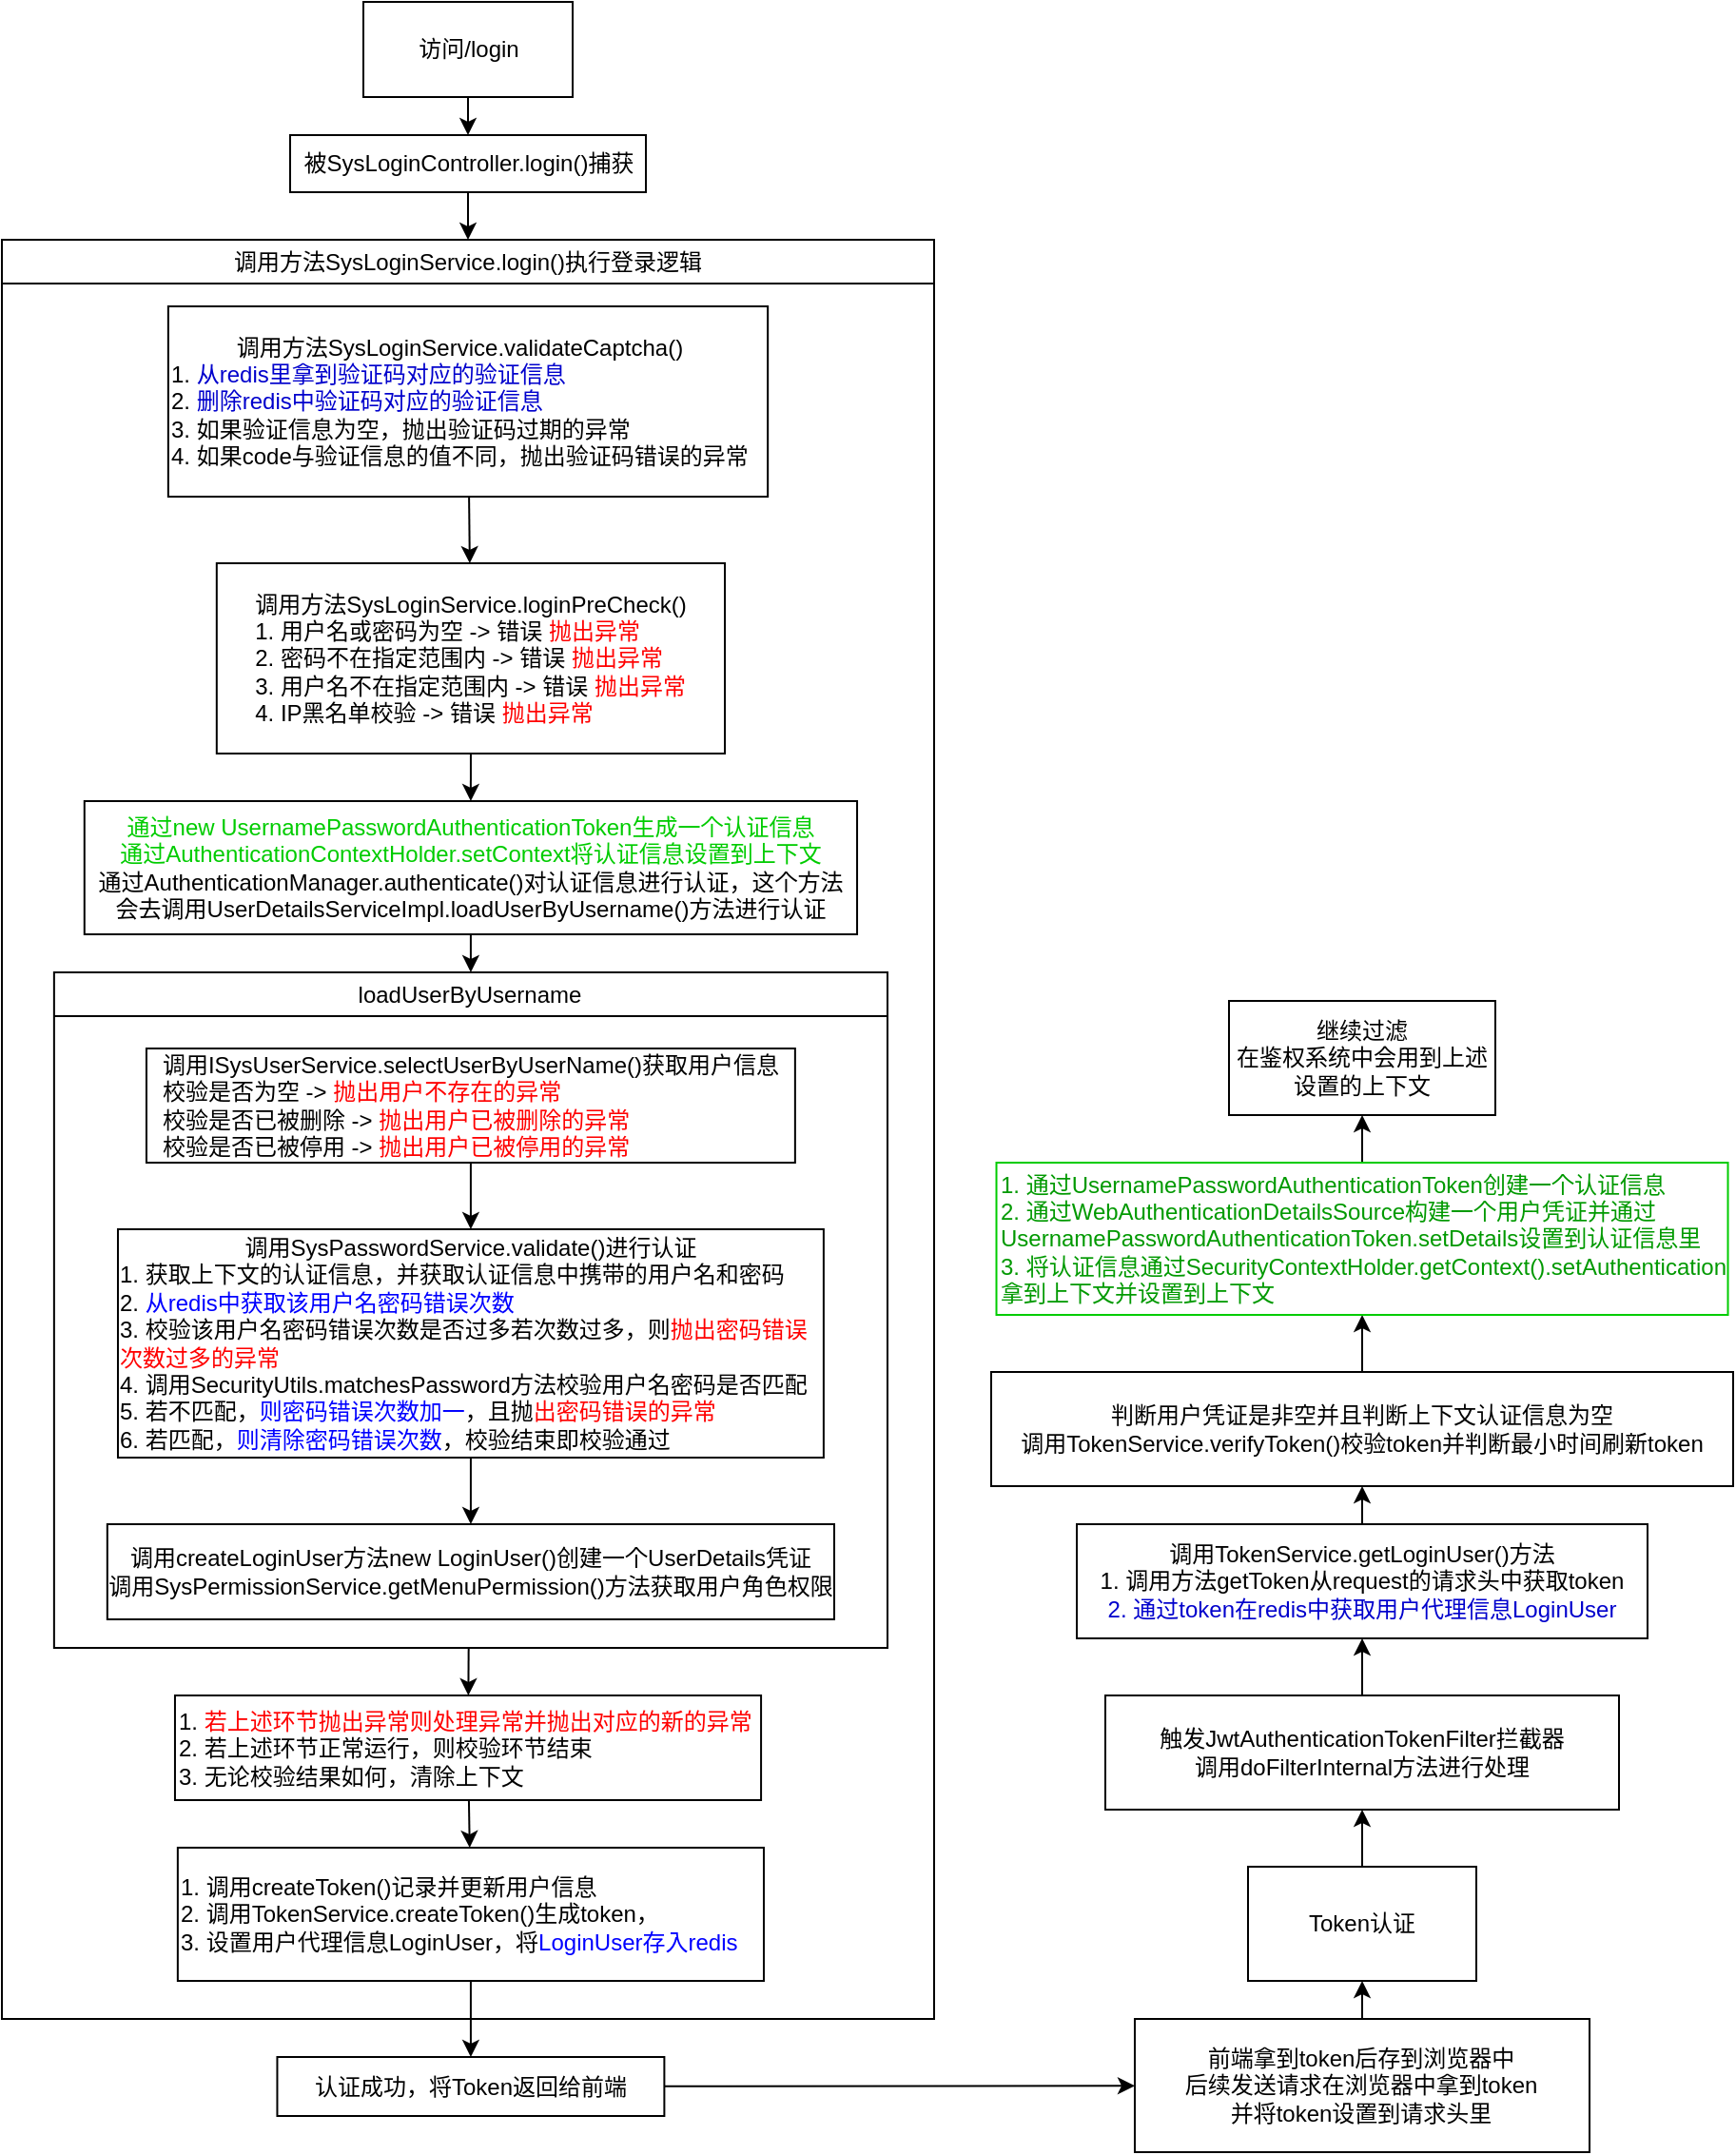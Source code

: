 <mxfile>
    <diagram id="IyeDk-cAWrKOq7F3gyWb" name="第 1 页">
        <mxGraphModel dx="344" dy="766" grid="1" gridSize="10" guides="1" tooltips="1" connect="1" arrows="1" fold="1" page="1" pageScale="1" pageWidth="827" pageHeight="1169" background="#FFFFFF" math="0" shadow="0">
            <root>
                <mxCell id="0"/>
                <mxCell id="1" parent="0"/>
                <mxCell id="7" value="" style="edgeStyle=none;html=1;" parent="1" source="5" target="6" edge="1">
                    <mxGeometry relative="1" as="geometry"/>
                </mxCell>
                <mxCell id="5" value="访问/login" style="html=1;" parent="1" vertex="1">
                    <mxGeometry x="300" y="30" width="110" height="50" as="geometry"/>
                </mxCell>
                <mxCell id="9" value="" style="edgeStyle=none;html=1;" parent="1" source="6" target="20" edge="1">
                    <mxGeometry relative="1" as="geometry">
                        <mxPoint x="359.0" y="200" as="targetPoint"/>
                    </mxGeometry>
                </mxCell>
                <mxCell id="6" value="被SysLoginController.login()捕获" style="html=1;" parent="1" vertex="1">
                    <mxGeometry x="261.5" y="100" width="187" height="30" as="geometry"/>
                </mxCell>
                <mxCell id="20" value="&lt;span style=&quot;font-weight: 400;&quot;&gt;调用方法SysLoginService.login()执行登录逻辑&lt;/span&gt;" style="swimlane;whiteSpace=wrap;html=1;" parent="1" vertex="1">
                    <mxGeometry x="110" y="155" width="490" height="935" as="geometry">
                        <mxRectangle x="109" y="195" width="290" height="30" as="alternateBounds"/>
                    </mxGeometry>
                </mxCell>
                <mxCell id="22" value="" style="edgeStyle=none;html=1;" parent="20" source="10" target="21" edge="1">
                    <mxGeometry relative="1" as="geometry"/>
                </mxCell>
                <mxCell id="10" value="&lt;div style=&quot;text-align: center;&quot;&gt;&lt;span style=&quot;background-color: transparent;&quot;&gt;调用方法SysLoginService.validateCaptcha()&lt;/span&gt;&lt;/div&gt;&lt;div style=&quot;&quot;&gt;&lt;span style=&quot;background-color: transparent;&quot;&gt;1. &lt;/span&gt;&lt;font style=&quot;background-color: transparent; color: rgb(0, 0, 204);&quot;&gt;从redis里拿到验证码对应的验证信息&lt;/font&gt;&lt;/div&gt;&lt;div style=&quot;&quot;&gt;&lt;span style=&quot;background-color: transparent;&quot;&gt;2. &lt;/span&gt;&lt;font style=&quot;background-color: transparent; color: rgb(0, 0, 204);&quot;&gt;删除redis中验证码对应的验证信息&lt;/font&gt;&lt;/div&gt;&lt;div style=&quot;&quot;&gt;&lt;span style=&quot;background-color: transparent;&quot;&gt;3. 如果验证信息为空，&lt;/span&gt;&lt;font style=&quot;background-color: transparent;&quot;&gt;抛出验证码过期的异常&lt;/font&gt;&lt;/div&gt;&lt;div style=&quot;&quot;&gt;&lt;span style=&quot;background-color: transparent;&quot;&gt;4. 如果code与验证信息的值不同，&lt;/span&gt;&lt;font style=&quot;background-color: transparent;&quot;&gt;抛出验证码错误的异常&lt;/font&gt;&lt;/div&gt;" style="html=1;align=left;" parent="20" vertex="1">
                    <mxGeometry x="87.43" y="35" width="315.15" height="100" as="geometry"/>
                </mxCell>
                <mxCell id="24" value="" style="edgeStyle=none;html=1;" parent="20" source="21" target="23" edge="1">
                    <mxGeometry relative="1" as="geometry"/>
                </mxCell>
                <mxCell id="21" value="调用方法SysLoginService.loginPreCheck()&lt;br&gt;&lt;div style=&quot;text-align: left;&quot;&gt;&lt;span style=&quot;background-color: transparent;&quot;&gt;1. &lt;/span&gt;&lt;font style=&quot;background-color: transparent;&quot;&gt;用户名或密码为空 -&amp;gt; 错误 &lt;font style=&quot;color: rgb(255, 0, 0);&quot;&gt;抛出异常&lt;/font&gt;&lt;/font&gt;&lt;/div&gt;&lt;div style=&quot;text-align: left;&quot;&gt;&lt;span style=&quot;background-color: transparent;&quot;&gt;2. &lt;/span&gt;&lt;font style=&quot;background-color: transparent;&quot;&gt;密码不在指定范围内 -&amp;gt; 错误 &lt;font style=&quot;color: rgb(255, 0, 0);&quot;&gt;抛出异常&lt;/font&gt;&lt;/font&gt;&lt;/div&gt;&lt;div style=&quot;text-align: left;&quot;&gt;&lt;span style=&quot;background-color: transparent;&quot;&gt;3. &lt;/span&gt;&lt;font style=&quot;background-color: transparent;&quot;&gt;用户名不在指定范围内 -&amp;gt; 错误 &lt;font style=&quot;color: rgb(255, 0, 0);&quot;&gt;抛出异常&lt;/font&gt;&lt;/font&gt;&lt;/div&gt;&lt;div style=&quot;text-align: left;&quot;&gt;&lt;span style=&quot;background-color: transparent;&quot;&gt;4. &lt;/span&gt;&lt;font style=&quot;background-color: transparent;&quot;&gt;IP黑名单校验 -&amp;gt; 错误 &lt;font style=&quot;color: rgb(255, 0, 0);&quot;&gt;抛出异常&lt;/font&gt;&lt;/font&gt;&lt;/div&gt;" style="html=1;" parent="20" vertex="1">
                    <mxGeometry x="112.91" y="170" width="267.1" height="100" as="geometry"/>
                </mxCell>
                <mxCell id="26" style="edgeStyle=none;html=1;" parent="20" source="23" target="25" edge="1">
                    <mxGeometry relative="1" as="geometry"/>
                </mxCell>
                <mxCell id="23" value="&lt;font style=&quot;color: rgb(0, 204, 0);&quot;&gt;通过new UsernamePasswordAuthenticationToken生成一个认证信息&lt;br&gt;通过AuthenticationContextHolder.setContext将认证信息设置到上下文&lt;/font&gt;&lt;br&gt;通过AuthenticationManager.authenticate()对认证信息进行认证，这个方法&lt;br&gt;会去调用UserDetailsServiceImpl.loadUserByUsername()方法进行认证" style="html=1;" parent="20" vertex="1">
                    <mxGeometry x="43.39" y="295" width="406.13" height="70" as="geometry"/>
                </mxCell>
                <mxCell id="68" style="edgeStyle=none;html=1;" edge="1" parent="20" source="25" target="40">
                    <mxGeometry relative="1" as="geometry"/>
                </mxCell>
                <mxCell id="25" value="&lt;span style=&quot;font-weight: 400;&quot;&gt;loadUserByUsername&lt;/span&gt;" style="swimlane;whiteSpace=wrap;html=1;" parent="20" vertex="1">
                    <mxGeometry x="27.43" y="385" width="438.06" height="355" as="geometry">
                        <mxRectangle x="25.98" y="380" width="160" height="30" as="alternateBounds"/>
                    </mxGeometry>
                </mxCell>
                <mxCell id="29" value="" style="edgeStyle=none;html=1;" parent="25" source="27" target="28" edge="1">
                    <mxGeometry relative="1" as="geometry"/>
                </mxCell>
                <mxCell id="27" value="调用ISysUserService.selectUserByUserName()获取用户信息&lt;br&gt;&lt;div style=&quot;text-align: left;&quot;&gt;&lt;span style=&quot;background-color: transparent;&quot;&gt;校验是否为空 -&amp;gt; &lt;/span&gt;&lt;font style=&quot;background-color: transparent; color: rgb(255, 0, 0);&quot;&gt;抛出用户不存在的异常&lt;/font&gt;&lt;/div&gt;&lt;div style=&quot;text-align: left;&quot;&gt;&lt;span style=&quot;background-color: transparent;&quot;&gt;校验是否已被删除 -&amp;gt; &lt;/span&gt;&lt;font style=&quot;background-color: transparent; color: rgb(255, 0, 0);&quot;&gt;抛出用户已被删除的异常&lt;/font&gt;&lt;/div&gt;&lt;div style=&quot;text-align: left;&quot;&gt;&lt;span style=&quot;background-color: transparent;&quot;&gt;校验是否已被停用 -&amp;gt; &lt;/span&gt;&lt;font style=&quot;background-color: transparent; color: rgb(255, 0, 0);&quot;&gt;抛出用户已被停用的异常&lt;/font&gt;&lt;/div&gt;" style="whiteSpace=wrap;html=1;" parent="25" vertex="1">
                    <mxGeometry x="48.55" y="40" width="340.95" height="60" as="geometry"/>
                </mxCell>
                <mxCell id="28" value="调用SysPasswordService.validate()进行认证&lt;br&gt;&lt;div style=&quot;text-align: left;&quot;&gt;&lt;span style=&quot;background-color: transparent;&quot;&gt;1. 获取上下文的认证信息，并获取认证信息中携带的用户名和密码&lt;/span&gt;&lt;/div&gt;&lt;div style=&quot;text-align: left;&quot;&gt;&lt;span style=&quot;background-color: transparent;&quot;&gt;2. &lt;/span&gt;&lt;font style=&quot;background-color: transparent; color: rgb(0, 0, 255);&quot;&gt;从redis中获取该用户名密码错误次数&lt;/font&gt;&lt;/div&gt;&lt;div style=&quot;text-align: left;&quot;&gt;&lt;span style=&quot;background-color: transparent;&quot;&gt;3. 校验该用户名密码错误次数是否过多&lt;/span&gt;&lt;span style=&quot;background-color: transparent;&quot;&gt;若次数过多，则&lt;/span&gt;&lt;font style=&quot;background-color: transparent; color: rgb(255, 0, 0);&quot;&gt;抛出密码错误次数过多的异常&lt;/font&gt;&lt;/div&gt;&lt;div style=&quot;text-align: left;&quot;&gt;&lt;span style=&quot;background-color: transparent;&quot;&gt;4. 调用SecurityUtils.matchesPassword方法校验用户名密码是否匹配&lt;/span&gt;&lt;/div&gt;&lt;div style=&quot;text-align: left;&quot;&gt;&lt;span style=&quot;background-color: transparent;&quot;&gt;5. 若不匹配，&lt;font style=&quot;color: rgb(0, 0, 255);&quot;&gt;则密码错误次数加一&lt;/font&gt;，且&lt;/span&gt;&lt;font style=&quot;background-color: transparent;&quot;&gt;抛&lt;font style=&quot;color: rgb(255, 0, 0);&quot;&gt;出密码错误的异常&lt;/font&gt;&lt;/font&gt;&lt;/div&gt;&lt;div style=&quot;text-align: left;&quot;&gt;&lt;span style=&quot;background-color: transparent;&quot;&gt;6. 若匹配，&lt;font style=&quot;color: rgb(0, 0, 255);&quot;&gt;则清除密码错误次数&lt;/font&gt;，校验结束即校验通过&lt;/span&gt;&lt;/div&gt;" style="whiteSpace=wrap;html=1;" parent="25" vertex="1">
                    <mxGeometry x="33.56" y="135" width="370.95" height="120" as="geometry"/>
                </mxCell>
                <mxCell id="36" value="调用createLoginUser方法new&amp;nbsp;LoginUser()创建一个UserDetails凭证&lt;br&gt;调用SysPermissionService.getMenuPermission()方法获取用户角色权限" style="html=1;" parent="25" vertex="1">
                    <mxGeometry x="27.98" y="290" width="382.09" height="50" as="geometry"/>
                </mxCell>
                <mxCell id="37" style="edgeStyle=none;html=1;" parent="25" source="28" target="36" edge="1">
                    <mxGeometry relative="1" as="geometry">
                        <mxPoint x="324.02" y="280" as="targetPoint"/>
                    </mxGeometry>
                </mxCell>
                <mxCell id="44" value="" style="edgeStyle=none;html=1;" parent="20" source="40" target="43" edge="1">
                    <mxGeometry relative="1" as="geometry"/>
                </mxCell>
                <mxCell id="40" value="1. &lt;font color=&quot;#ff0000&quot;&gt;若上述环节抛出异常则处理异常并抛出对应的新的异常&lt;/font&gt;&lt;div&gt;&lt;font style=&quot;color: rgb(0, 0, 0);&quot;&gt;2. 若上述环节正常运行，则校验环节结束&lt;/font&gt;&lt;br&gt;3. 无论校验结果如何，清除上下文&lt;/div&gt;" style="html=1;align=left;" parent="20" vertex="1">
                    <mxGeometry x="90.98" y="765" width="308.06" height="55" as="geometry"/>
                </mxCell>
                <mxCell id="43" value="1. 调用createToken()记录并更新用户信息&lt;br&gt;2. 调用TokenService.createToken()生成token，&lt;br&gt;3. 设置用户代理信息LoginUser，将&lt;font style=&quot;color: rgb(0, 0, 255);&quot;&gt;LoginUser存入redis&lt;/font&gt;" style="html=1;align=left;" parent="20" vertex="1">
                    <mxGeometry x="92.43" y="845" width="308.06" height="70" as="geometry"/>
                </mxCell>
                <mxCell id="47" style="edgeStyle=none;html=1;" parent="1" source="43" target="48" edge="1">
                    <mxGeometry relative="1" as="geometry">
                        <mxPoint x="333.065" y="1290.0" as="targetPoint"/>
                    </mxGeometry>
                </mxCell>
                <mxCell id="65" value="" style="edgeStyle=none;html=1;fontColor=#00FFFF;" parent="1" source="48" target="64" edge="1">
                    <mxGeometry relative="1" as="geometry"/>
                </mxCell>
                <mxCell id="48" value="认证成功，将Token返回给前端" style="html=1;" parent="1" vertex="1">
                    <mxGeometry x="254.73" y="1110" width="203.46" height="31" as="geometry"/>
                </mxCell>
                <mxCell id="51" value="" style="edgeStyle=none;html=1;" parent="1" source="49" target="50" edge="1">
                    <mxGeometry relative="1" as="geometry"/>
                </mxCell>
                <mxCell id="49" value="Token认证" style="whiteSpace=wrap;html=1;" parent="1" vertex="1">
                    <mxGeometry x="765" y="1010" width="120" height="60" as="geometry"/>
                </mxCell>
                <mxCell id="53" value="" style="edgeStyle=none;html=1;" parent="1" source="50" target="52" edge="1">
                    <mxGeometry relative="1" as="geometry"/>
                </mxCell>
                <mxCell id="50" value="触发JwtAuthenticationTokenFilter拦截器&lt;br&gt;调用doFilterInternal方法进行处理" style="whiteSpace=wrap;html=1;" parent="1" vertex="1">
                    <mxGeometry x="690" y="920" width="270" height="60" as="geometry"/>
                </mxCell>
                <mxCell id="55" value="" style="edgeStyle=none;html=1;" parent="1" source="52" target="54" edge="1">
                    <mxGeometry relative="1" as="geometry"/>
                </mxCell>
                <mxCell id="52" value="调用TokenService.getLoginUser()方法&lt;br&gt;1. 调用方法getToken从request的请求头中获取token&lt;br&gt;&lt;font style=&quot;color: rgb(0, 0, 204);&quot;&gt;2. 通过token在redis中获取用户代理信息LoginUser&lt;/font&gt;" style="whiteSpace=wrap;html=1;" parent="1" vertex="1">
                    <mxGeometry x="675" y="830" width="300" height="60" as="geometry"/>
                </mxCell>
                <mxCell id="57" value="" style="edgeStyle=none;html=1;" parent="1" source="54" target="56" edge="1">
                    <mxGeometry relative="1" as="geometry"/>
                </mxCell>
                <mxCell id="54" value="判断用户凭证是非空并且判断上下文认证信息为空&lt;br&gt;调用TokenService.verifyToken()校验token并判断最小时间刷新token" style="whiteSpace=wrap;html=1;" parent="1" vertex="1">
                    <mxGeometry x="630" y="750" width="390" height="60" as="geometry"/>
                </mxCell>
                <mxCell id="59" value="" style="edgeStyle=none;html=1;" parent="1" source="56" target="58" edge="1">
                    <mxGeometry relative="1" as="geometry"/>
                </mxCell>
                <mxCell id="56" value="&lt;font style=&quot;color: rgb(0, 153, 0);&quot;&gt;1. 通过UsernamePasswordAuthenticationToken创建一个认证信息&lt;br&gt;2. 通过WebAuthenticationDetailsSource构建一个用户凭证并通过UsernamePasswordAuthenticationToken.setDetails设置到认证信息里&lt;br&gt;3. 将认证信息通过SecurityContextHolder.getContext().setAuthentication拿到上下文并设置到上下文&lt;/font&gt;" style="whiteSpace=wrap;html=1;strokeColor=#00CC00;align=left;" parent="1" vertex="1">
                    <mxGeometry x="632.75" y="640" width="384.51" height="80" as="geometry"/>
                </mxCell>
                <mxCell id="58" value="继续过滤&lt;br&gt;在鉴权系统中会用到上述设置的上下文" style="whiteSpace=wrap;html=1;" parent="1" vertex="1">
                    <mxGeometry x="755" y="555" width="140" height="60" as="geometry"/>
                </mxCell>
                <mxCell id="66" style="edgeStyle=none;html=1;fontColor=#00FFFF;" parent="1" source="64" target="49" edge="1">
                    <mxGeometry relative="1" as="geometry"/>
                </mxCell>
                <mxCell id="64" value="前端拿到token后存到浏览器中&lt;br&gt;后续发送请求在浏览器中拿到token&lt;br&gt;并将token设置到请求头里" style="whiteSpace=wrap;html=1;" parent="1" vertex="1">
                    <mxGeometry x="705.49" y="1090" width="239.02" height="70" as="geometry"/>
                </mxCell>
            </root>
        </mxGraphModel>
    </diagram>
</mxfile>